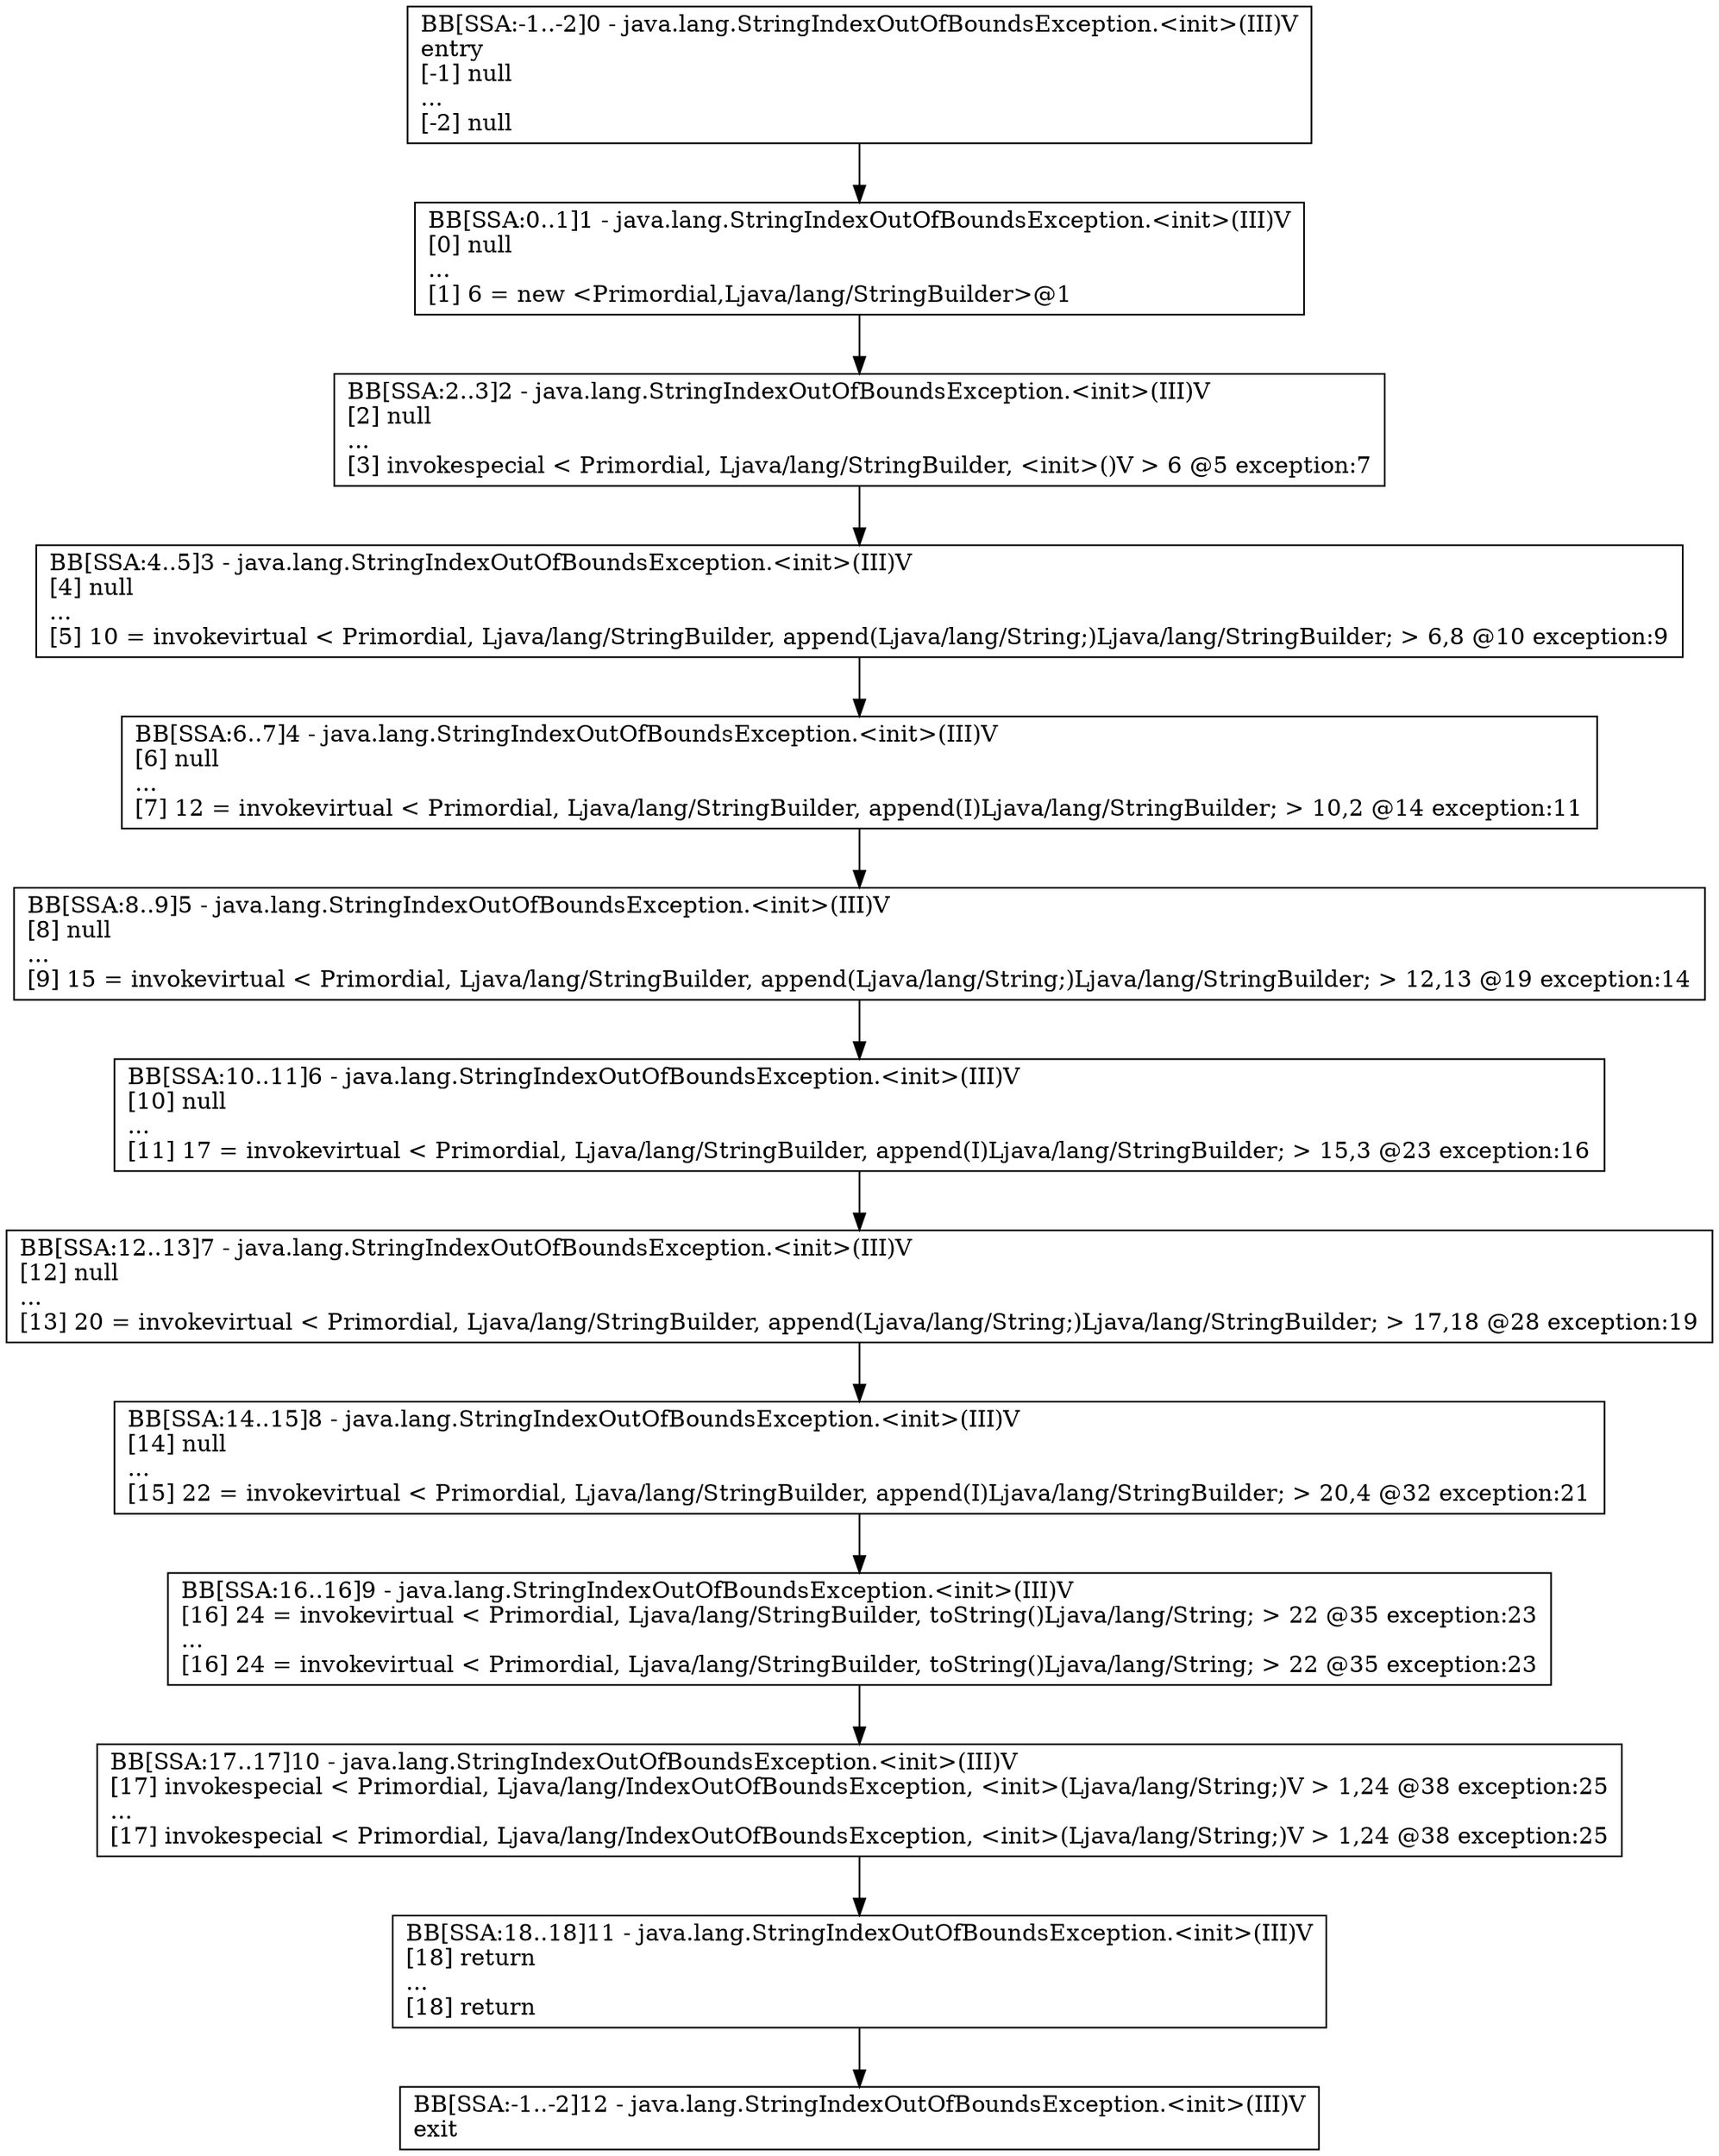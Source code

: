 digraph{
2 [label="BB[SSA:0..1]1 - java.lang.StringIndexOutOfBoundsException.<init>(III)V\l[0] null\l...\l[1] 6 = new <Primordial,Ljava/lang/StringBuilder>@1\l", shape=box, color=black]
9 [label="BB[SSA:14..15]8 - java.lang.StringIndexOutOfBoundsException.<init>(III)V\l[14] null\l...\l[15] 22 = invokevirtual < Primordial, Ljava/lang/StringBuilder, append(I)Ljava/lang/StringBuilder; > 20,4 @32 exception:21\l", shape=box, color=black]
7 [label="BB[SSA:10..11]6 - java.lang.StringIndexOutOfBoundsException.<init>(III)V\l[10] null\l...\l[11] 17 = invokevirtual < Primordial, Ljava/lang/StringBuilder, append(I)Ljava/lang/StringBuilder; > 15,3 @23 exception:16\l", shape=box, color=black]
10 [label="BB[SSA:16..16]9 - java.lang.StringIndexOutOfBoundsException.<init>(III)V\l[16] 24 = invokevirtual < Primordial, Ljava/lang/StringBuilder, toString()Ljava/lang/String; > 22 @35 exception:23\l...\l[16] 24 = invokevirtual < Primordial, Ljava/lang/StringBuilder, toString()Ljava/lang/String; > 22 @35 exception:23\l", shape=box, color=black]
12 [label="BB[SSA:18..18]11 - java.lang.StringIndexOutOfBoundsException.<init>(III)V\l[18] return\l...\l[18] return\l", shape=box, color=black]
11 [label="BB[SSA:17..17]10 - java.lang.StringIndexOutOfBoundsException.<init>(III)V\l[17] invokespecial < Primordial, Ljava/lang/IndexOutOfBoundsException, <init>(Ljava/lang/String;)V > 1,24 @38 exception:25\l...\l[17] invokespecial < Primordial, Ljava/lang/IndexOutOfBoundsException, <init>(Ljava/lang/String;)V > 1,24 @38 exception:25\l", shape=box, color=black]
3 [label="BB[SSA:2..3]2 - java.lang.StringIndexOutOfBoundsException.<init>(III)V\l[2] null\l...\l[3] invokespecial < Primordial, Ljava/lang/StringBuilder, <init>()V > 6 @5 exception:7\l", shape=box, color=black]
8 [label="BB[SSA:12..13]7 - java.lang.StringIndexOutOfBoundsException.<init>(III)V\l[12] null\l...\l[13] 20 = invokevirtual < Primordial, Ljava/lang/StringBuilder, append(Ljava/lang/String;)Ljava/lang/StringBuilder; > 17,18 @28 exception:19\l", shape=box, color=black]
1 [label="BB[SSA:-1..-2]0 - java.lang.StringIndexOutOfBoundsException.<init>(III)V\lentry\l[-1] null\l...\l[-2] null\l", shape=box, color=black]
4 [label="BB[SSA:4..5]3 - java.lang.StringIndexOutOfBoundsException.<init>(III)V\l[4] null\l...\l[5] 10 = invokevirtual < Primordial, Ljava/lang/StringBuilder, append(Ljava/lang/String;)Ljava/lang/StringBuilder; > 6,8 @10 exception:9\l", shape=box, color=black]
13 [label="BB[SSA:-1..-2]12 - java.lang.StringIndexOutOfBoundsException.<init>(III)V\lexit\l", shape=box, color=black]
6 [label="BB[SSA:8..9]5 - java.lang.StringIndexOutOfBoundsException.<init>(III)V\l[8] null\l...\l[9] 15 = invokevirtual < Primordial, Ljava/lang/StringBuilder, append(Ljava/lang/String;)Ljava/lang/StringBuilder; > 12,13 @19 exception:14\l", shape=box, color=black]
5 [label="BB[SSA:6..7]4 - java.lang.StringIndexOutOfBoundsException.<init>(III)V\l[6] null\l...\l[7] 12 = invokevirtual < Primordial, Ljava/lang/StringBuilder, append(I)Ljava/lang/StringBuilder; > 10,2 @14 exception:11\l", shape=box, color=black]
1 -> 2
2 -> 3
3 -> 4
4 -> 5
5 -> 6
6 -> 7
7 -> 8
8 -> 9
9 -> 10
10 -> 11
11 -> 12
12 -> 13
}